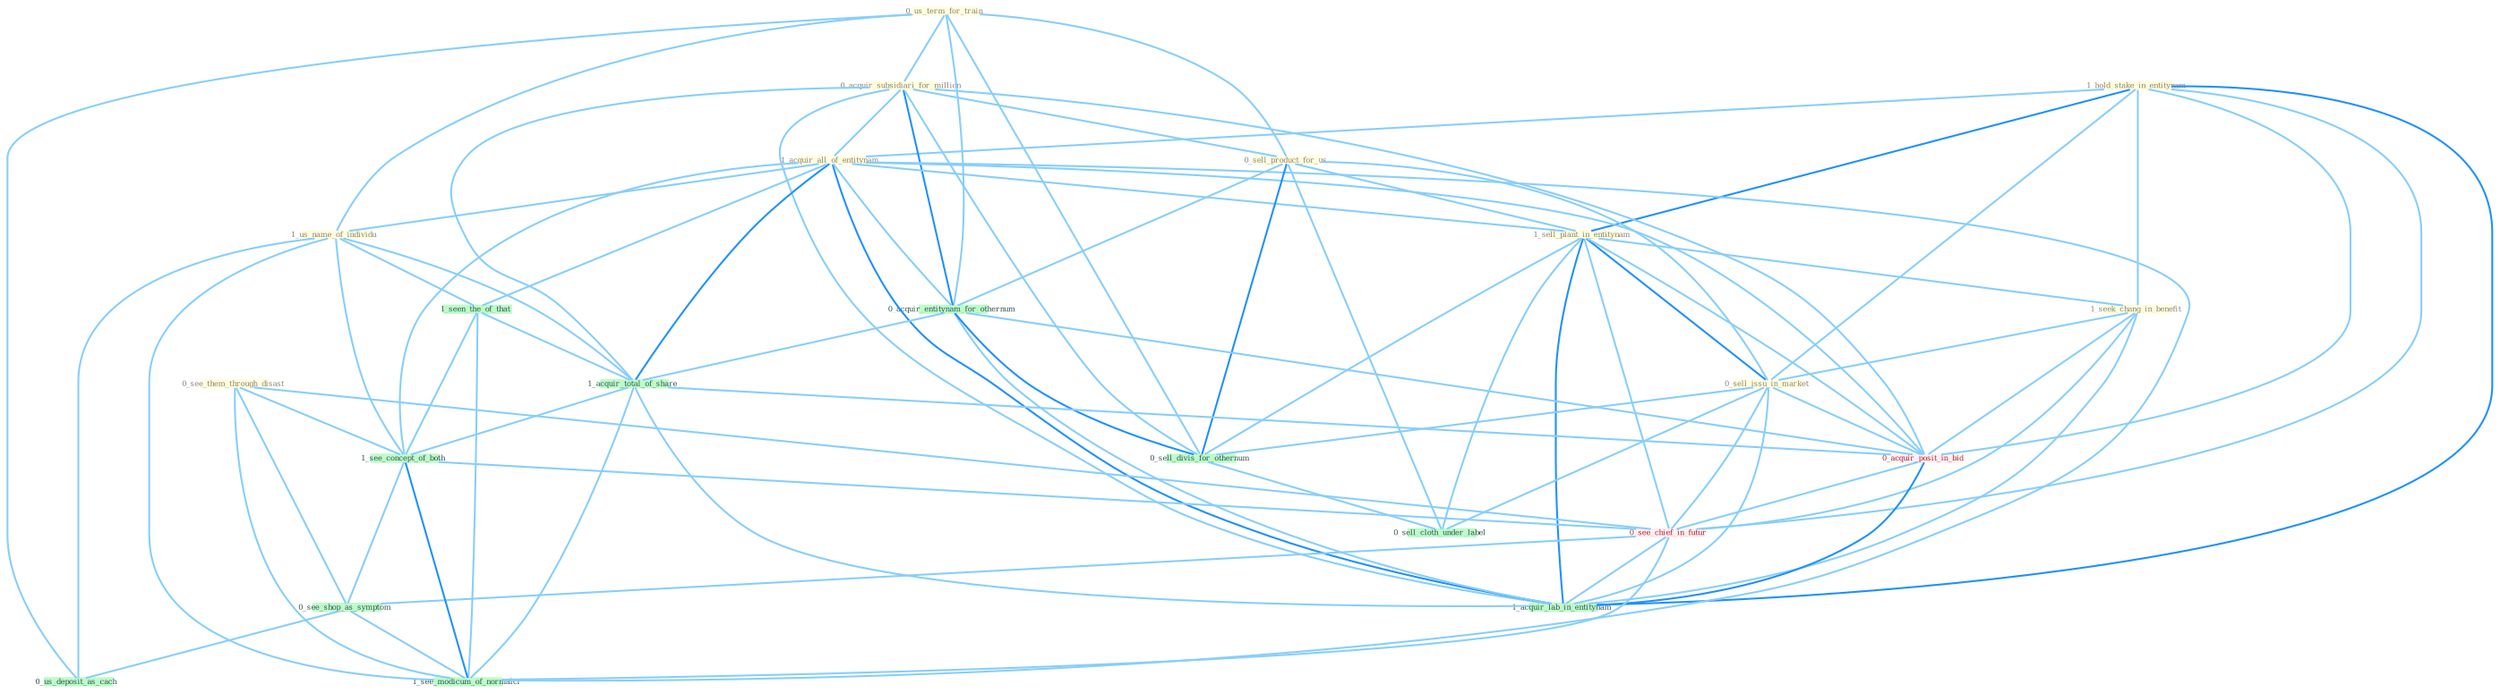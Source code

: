 Graph G{ 
    node
    [shape=polygon,style=filled,width=.5,height=.06,color="#BDFCC9",fixedsize=true,fontsize=4,
    fontcolor="#2f4f4f"];
    {node
    [color="#ffffe0", fontcolor="#8b7d6b"] "1_hold_stake_in_entitynam " "0_us_term_for_train " "0_acquir_subsidiari_for_million " "1_acquir_all_of_entitynam " "1_us_name_of_individu " "0_sell_product_for_us " "1_sell_plant_in_entitynam " "1_seek_chang_in_benefit " "0_sell_issu_in_market " "0_see_them_through_disast "}
{node [color="#fff0f5", fontcolor="#b22222"] "0_acquir_posit_in_bid " "0_see_chief_in_futur "}
edge [color="#B0E2FF"];

	"1_hold_stake_in_entitynam " -- "1_acquir_all_of_entitynam " [w="1", color="#87cefa" ];
	"1_hold_stake_in_entitynam " -- "1_sell_plant_in_entitynam " [w="2", color="#1e90ff" , len=0.8];
	"1_hold_stake_in_entitynam " -- "1_seek_chang_in_benefit " [w="1", color="#87cefa" ];
	"1_hold_stake_in_entitynam " -- "0_sell_issu_in_market " [w="1", color="#87cefa" ];
	"1_hold_stake_in_entitynam " -- "0_acquir_posit_in_bid " [w="1", color="#87cefa" ];
	"1_hold_stake_in_entitynam " -- "0_see_chief_in_futur " [w="1", color="#87cefa" ];
	"1_hold_stake_in_entitynam " -- "1_acquir_lab_in_entitynam " [w="2", color="#1e90ff" , len=0.8];
	"0_us_term_for_train " -- "0_acquir_subsidiari_for_million " [w="1", color="#87cefa" ];
	"0_us_term_for_train " -- "1_us_name_of_individu " [w="1", color="#87cefa" ];
	"0_us_term_for_train " -- "0_sell_product_for_us " [w="1", color="#87cefa" ];
	"0_us_term_for_train " -- "0_acquir_entitynam_for_othernum " [w="1", color="#87cefa" ];
	"0_us_term_for_train " -- "0_sell_divis_for_othernum " [w="1", color="#87cefa" ];
	"0_us_term_for_train " -- "0_us_deposit_as_cach " [w="1", color="#87cefa" ];
	"0_acquir_subsidiari_for_million " -- "1_acquir_all_of_entitynam " [w="1", color="#87cefa" ];
	"0_acquir_subsidiari_for_million " -- "0_sell_product_for_us " [w="1", color="#87cefa" ];
	"0_acquir_subsidiari_for_million " -- "0_acquir_entitynam_for_othernum " [w="2", color="#1e90ff" , len=0.8];
	"0_acquir_subsidiari_for_million " -- "0_sell_divis_for_othernum " [w="1", color="#87cefa" ];
	"0_acquir_subsidiari_for_million " -- "1_acquir_total_of_share " [w="1", color="#87cefa" ];
	"0_acquir_subsidiari_for_million " -- "0_acquir_posit_in_bid " [w="1", color="#87cefa" ];
	"0_acquir_subsidiari_for_million " -- "1_acquir_lab_in_entitynam " [w="1", color="#87cefa" ];
	"1_acquir_all_of_entitynam " -- "1_us_name_of_individu " [w="1", color="#87cefa" ];
	"1_acquir_all_of_entitynam " -- "1_sell_plant_in_entitynam " [w="1", color="#87cefa" ];
	"1_acquir_all_of_entitynam " -- "0_acquir_entitynam_for_othernum " [w="1", color="#87cefa" ];
	"1_acquir_all_of_entitynam " -- "1_seen_the_of_that " [w="1", color="#87cefa" ];
	"1_acquir_all_of_entitynam " -- "1_acquir_total_of_share " [w="2", color="#1e90ff" , len=0.8];
	"1_acquir_all_of_entitynam " -- "0_acquir_posit_in_bid " [w="1", color="#87cefa" ];
	"1_acquir_all_of_entitynam " -- "1_see_concept_of_both " [w="1", color="#87cefa" ];
	"1_acquir_all_of_entitynam " -- "1_acquir_lab_in_entitynam " [w="2", color="#1e90ff" , len=0.8];
	"1_acquir_all_of_entitynam " -- "1_see_modicum_of_normalci " [w="1", color="#87cefa" ];
	"1_us_name_of_individu " -- "1_seen_the_of_that " [w="1", color="#87cefa" ];
	"1_us_name_of_individu " -- "1_acquir_total_of_share " [w="1", color="#87cefa" ];
	"1_us_name_of_individu " -- "1_see_concept_of_both " [w="1", color="#87cefa" ];
	"1_us_name_of_individu " -- "0_us_deposit_as_cach " [w="1", color="#87cefa" ];
	"1_us_name_of_individu " -- "1_see_modicum_of_normalci " [w="1", color="#87cefa" ];
	"0_sell_product_for_us " -- "1_sell_plant_in_entitynam " [w="1", color="#87cefa" ];
	"0_sell_product_for_us " -- "0_sell_issu_in_market " [w="1", color="#87cefa" ];
	"0_sell_product_for_us " -- "0_acquir_entitynam_for_othernum " [w="1", color="#87cefa" ];
	"0_sell_product_for_us " -- "0_sell_divis_for_othernum " [w="2", color="#1e90ff" , len=0.8];
	"0_sell_product_for_us " -- "0_sell_cloth_under_label " [w="1", color="#87cefa" ];
	"1_sell_plant_in_entitynam " -- "1_seek_chang_in_benefit " [w="1", color="#87cefa" ];
	"1_sell_plant_in_entitynam " -- "0_sell_issu_in_market " [w="2", color="#1e90ff" , len=0.8];
	"1_sell_plant_in_entitynam " -- "0_sell_divis_for_othernum " [w="1", color="#87cefa" ];
	"1_sell_plant_in_entitynam " -- "0_sell_cloth_under_label " [w="1", color="#87cefa" ];
	"1_sell_plant_in_entitynam " -- "0_acquir_posit_in_bid " [w="1", color="#87cefa" ];
	"1_sell_plant_in_entitynam " -- "0_see_chief_in_futur " [w="1", color="#87cefa" ];
	"1_sell_plant_in_entitynam " -- "1_acquir_lab_in_entitynam " [w="2", color="#1e90ff" , len=0.8];
	"1_seek_chang_in_benefit " -- "0_sell_issu_in_market " [w="1", color="#87cefa" ];
	"1_seek_chang_in_benefit " -- "0_acquir_posit_in_bid " [w="1", color="#87cefa" ];
	"1_seek_chang_in_benefit " -- "0_see_chief_in_futur " [w="1", color="#87cefa" ];
	"1_seek_chang_in_benefit " -- "1_acquir_lab_in_entitynam " [w="1", color="#87cefa" ];
	"0_sell_issu_in_market " -- "0_sell_divis_for_othernum " [w="1", color="#87cefa" ];
	"0_sell_issu_in_market " -- "0_sell_cloth_under_label " [w="1", color="#87cefa" ];
	"0_sell_issu_in_market " -- "0_acquir_posit_in_bid " [w="1", color="#87cefa" ];
	"0_sell_issu_in_market " -- "0_see_chief_in_futur " [w="1", color="#87cefa" ];
	"0_sell_issu_in_market " -- "1_acquir_lab_in_entitynam " [w="1", color="#87cefa" ];
	"0_see_them_through_disast " -- "1_see_concept_of_both " [w="1", color="#87cefa" ];
	"0_see_them_through_disast " -- "0_see_chief_in_futur " [w="1", color="#87cefa" ];
	"0_see_them_through_disast " -- "0_see_shop_as_symptom " [w="1", color="#87cefa" ];
	"0_see_them_through_disast " -- "1_see_modicum_of_normalci " [w="1", color="#87cefa" ];
	"0_acquir_entitynam_for_othernum " -- "0_sell_divis_for_othernum " [w="2", color="#1e90ff" , len=0.8];
	"0_acquir_entitynam_for_othernum " -- "1_acquir_total_of_share " [w="1", color="#87cefa" ];
	"0_acquir_entitynam_for_othernum " -- "0_acquir_posit_in_bid " [w="1", color="#87cefa" ];
	"0_acquir_entitynam_for_othernum " -- "1_acquir_lab_in_entitynam " [w="1", color="#87cefa" ];
	"1_seen_the_of_that " -- "1_acquir_total_of_share " [w="1", color="#87cefa" ];
	"1_seen_the_of_that " -- "1_see_concept_of_both " [w="1", color="#87cefa" ];
	"1_seen_the_of_that " -- "1_see_modicum_of_normalci " [w="1", color="#87cefa" ];
	"0_sell_divis_for_othernum " -- "0_sell_cloth_under_label " [w="1", color="#87cefa" ];
	"1_acquir_total_of_share " -- "0_acquir_posit_in_bid " [w="1", color="#87cefa" ];
	"1_acquir_total_of_share " -- "1_see_concept_of_both " [w="1", color="#87cefa" ];
	"1_acquir_total_of_share " -- "1_acquir_lab_in_entitynam " [w="1", color="#87cefa" ];
	"1_acquir_total_of_share " -- "1_see_modicum_of_normalci " [w="1", color="#87cefa" ];
	"0_acquir_posit_in_bid " -- "0_see_chief_in_futur " [w="1", color="#87cefa" ];
	"0_acquir_posit_in_bid " -- "1_acquir_lab_in_entitynam " [w="2", color="#1e90ff" , len=0.8];
	"1_see_concept_of_both " -- "0_see_chief_in_futur " [w="1", color="#87cefa" ];
	"1_see_concept_of_both " -- "0_see_shop_as_symptom " [w="1", color="#87cefa" ];
	"1_see_concept_of_both " -- "1_see_modicum_of_normalci " [w="2", color="#1e90ff" , len=0.8];
	"0_see_chief_in_futur " -- "0_see_shop_as_symptom " [w="1", color="#87cefa" ];
	"0_see_chief_in_futur " -- "1_acquir_lab_in_entitynam " [w="1", color="#87cefa" ];
	"0_see_chief_in_futur " -- "1_see_modicum_of_normalci " [w="1", color="#87cefa" ];
	"0_see_shop_as_symptom " -- "0_us_deposit_as_cach " [w="1", color="#87cefa" ];
	"0_see_shop_as_symptom " -- "1_see_modicum_of_normalci " [w="1", color="#87cefa" ];
}